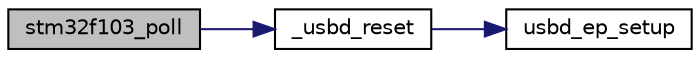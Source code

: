 digraph "stm32f103_poll"
{
  edge [fontname="Helvetica",fontsize="10",labelfontname="Helvetica",labelfontsize="10"];
  node [fontname="Helvetica",fontsize="10",shape=record];
  rankdir="LR";
  Node1 [label="stm32f103_poll",height=0.2,width=0.4,color="black", fillcolor="grey75", style="filled", fontcolor="black"];
  Node1 -> Node2 [color="midnightblue",fontsize="10",style="solid",fontname="Helvetica"];
  Node2 [label="_usbd_reset",height=0.2,width=0.4,color="black", fillcolor="white", style="filled",URL="$group__usb__drivers__file.html#ga3bc8dd33500621a1e900c78a42dcaf27"];
  Node2 -> Node3 [color="midnightblue",fontsize="10",style="solid",fontname="Helvetica"];
  Node3 [label="usbd_ep_setup",height=0.2,width=0.4,color="black", fillcolor="white", style="filled",URL="$group__usb__drivers__file.html#ga888110ac1598406bb834b494c8db7f6c"];
}
